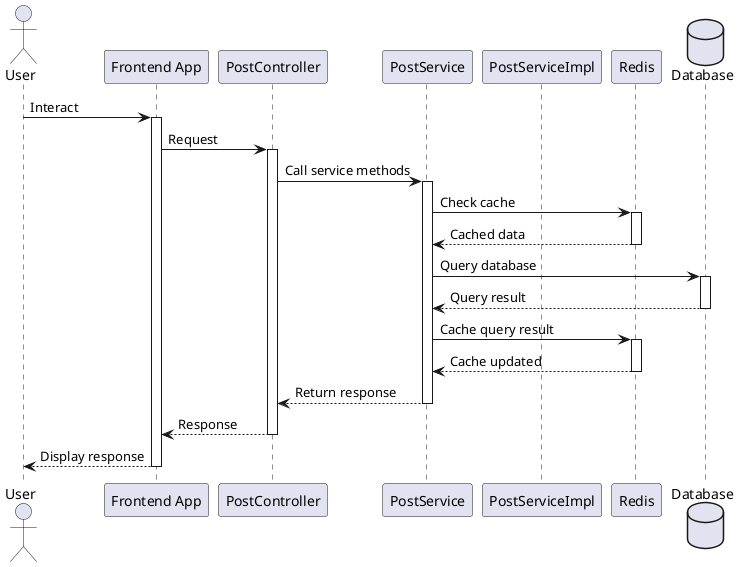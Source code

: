 @startuml
actor User
participant "Frontend App" as Frontend
participant "PostController" as Controller
participant "PostService" as Service
participant "PostServiceImpl" as ServiceImpl
participant "Redis" as Redis
database "Database" as Database

User -> Frontend: Interact
activate Frontend

Frontend -> Controller: Request
activate Controller

Controller -> Service: Call service methods
activate Service

Service -> Redis: Check cache
activate Redis
Redis --> Service: Cached data
deactivate Redis

Service -> Database: Query database
activate Database
Database --> Service: Query result
deactivate Database

Service -> Redis: Cache query result
activate Redis
Redis --> Service: Cache updated
deactivate Redis

Service --> Controller: Return response
deactivate Service

Controller --> Frontend: Response
deactivate Controller

Frontend --> User: Display response
deactivate Frontend
@enduml
